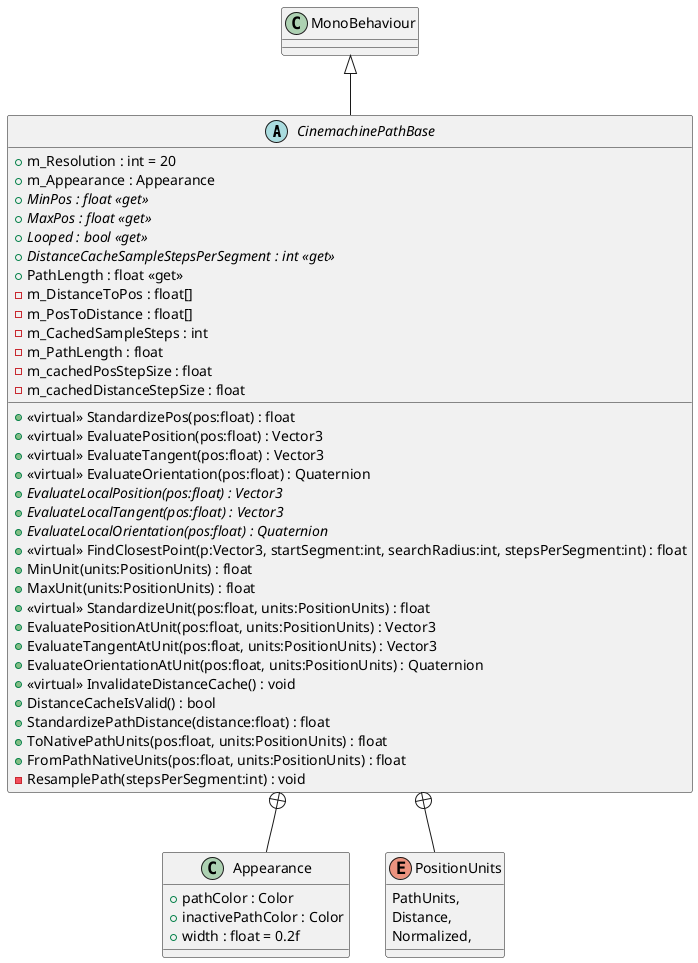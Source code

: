 @startuml
abstract class CinemachinePathBase {
    + m_Resolution : int = 20
    + m_Appearance : Appearance
    + {abstract} MinPos : float <<get>>
    + {abstract} MaxPos : float <<get>>
    + {abstract} Looped : bool <<get>>
    + <<virtual>> StandardizePos(pos:float) : float
    + <<virtual>> EvaluatePosition(pos:float) : Vector3
    + <<virtual>> EvaluateTangent(pos:float) : Vector3
    + <<virtual>> EvaluateOrientation(pos:float) : Quaternion
    + {abstract} EvaluateLocalPosition(pos:float) : Vector3
    + {abstract} EvaluateLocalTangent(pos:float) : Vector3
    + {abstract} EvaluateLocalOrientation(pos:float) : Quaternion
    + <<virtual>> FindClosestPoint(p:Vector3, startSegment:int, searchRadius:int, stepsPerSegment:int) : float
    + MinUnit(units:PositionUnits) : float
    + MaxUnit(units:PositionUnits) : float
    + <<virtual>> StandardizeUnit(pos:float, units:PositionUnits) : float
    + EvaluatePositionAtUnit(pos:float, units:PositionUnits) : Vector3
    + EvaluateTangentAtUnit(pos:float, units:PositionUnits) : Vector3
    + EvaluateOrientationAtUnit(pos:float, units:PositionUnits) : Quaternion
    + {abstract} DistanceCacheSampleStepsPerSegment : int <<get>>
    + <<virtual>> InvalidateDistanceCache() : void
    + DistanceCacheIsValid() : bool
    + PathLength : float <<get>>
    + StandardizePathDistance(distance:float) : float
    + ToNativePathUnits(pos:float, units:PositionUnits) : float
    + FromPathNativeUnits(pos:float, units:PositionUnits) : float
    - m_DistanceToPos : float[]
    - m_PosToDistance : float[]
    - m_CachedSampleSteps : int
    - m_PathLength : float
    - m_cachedPosStepSize : float
    - m_cachedDistanceStepSize : float
    - ResamplePath(stepsPerSegment:int) : void
}
class Appearance {
    + pathColor : Color
    + inactivePathColor : Color
    + width : float = 0.2f
}
enum PositionUnits {
    PathUnits,
    Distance,
    Normalized,
}
MonoBehaviour <|-- CinemachinePathBase
CinemachinePathBase +-- Appearance
CinemachinePathBase +-- PositionUnits
@enduml
